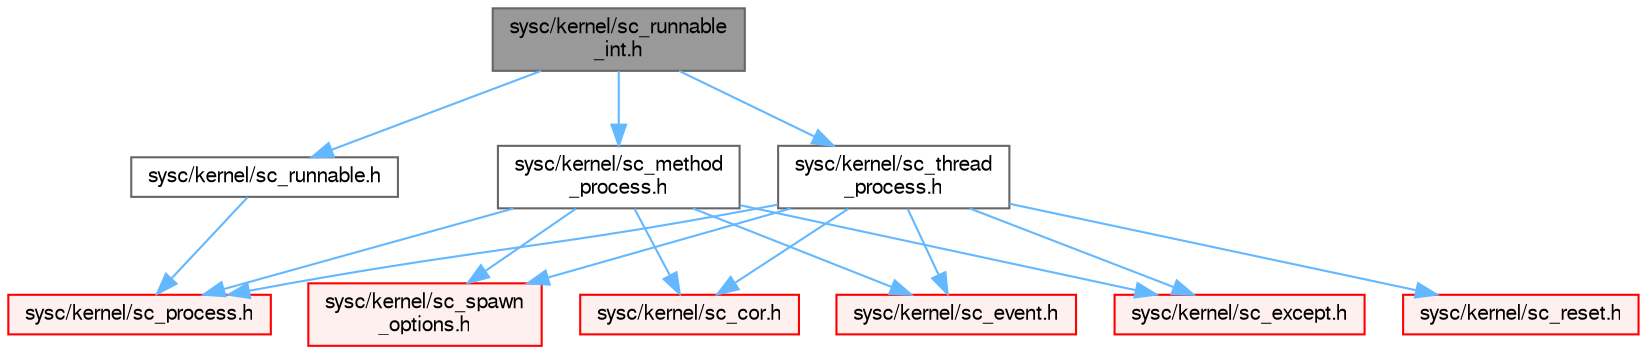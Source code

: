digraph "sysc/kernel/sc_runnable_int.h"
{
 // LATEX_PDF_SIZE
  bgcolor="transparent";
  edge [fontname=FreeSans,fontsize=10,labelfontname=FreeSans,labelfontsize=10];
  node [fontname=FreeSans,fontsize=10,shape=box,height=0.2,width=0.4];
  Node1 [id="Node000001",label="sysc/kernel/sc_runnable\l_int.h",height=0.2,width=0.4,color="gray40", fillcolor="grey60", style="filled", fontcolor="black",tooltip=" "];
  Node1 -> Node2 [id="edge1_Node000001_Node000002",color="steelblue1",style="solid",tooltip=" "];
  Node2 [id="Node000002",label="sysc/kernel/sc_runnable.h",height=0.2,width=0.4,color="grey40", fillcolor="white", style="filled",URL="$a00383.html",tooltip=" "];
  Node2 -> Node3 [id="edge2_Node000002_Node000003",color="steelblue1",style="solid",tooltip=" "];
  Node3 [id="Node000003",label="sysc/kernel/sc_process.h",height=0.2,width=0.4,color="red", fillcolor="#FFF0F0", style="filled",URL="$a00437.html",tooltip=" "];
  Node1 -> Node22 [id="edge3_Node000001_Node000022",color="steelblue1",style="solid",tooltip=" "];
  Node22 [id="Node000022",label="sysc/kernel/sc_method\l_process.h",height=0.2,width=0.4,color="grey40", fillcolor="white", style="filled",URL="$a00404.html",tooltip=" "];
  Node22 -> Node3 [id="edge4_Node000022_Node000003",color="steelblue1",style="solid",tooltip=" "];
  Node22 -> Node23 [id="edge5_Node000022_Node000023",color="steelblue1",style="solid",tooltip=" "];
  Node23 [id="Node000023",label="sysc/kernel/sc_spawn\l_options.h",height=0.2,width=0.4,color="red", fillcolor="#FFF0F0", style="filled",URL="$a00395.html",tooltip=" "];
  Node22 -> Node66 [id="edge6_Node000022_Node000066",color="steelblue1",style="solid",tooltip=" "];
  Node66 [id="Node000066",label="sysc/kernel/sc_cor.h",height=0.2,width=0.4,color="red", fillcolor="#FFF0F0", style="filled",URL="$a00368.html",tooltip=" "];
  Node22 -> Node27 [id="edge7_Node000022_Node000027",color="steelblue1",style="solid",tooltip=" "];
  Node27 [id="Node000027",label="sysc/kernel/sc_event.h",height=0.2,width=0.4,color="red", fillcolor="#FFF0F0", style="filled",URL="$a00398.html",tooltip=" "];
  Node22 -> Node67 [id="edge8_Node000022_Node000067",color="steelblue1",style="solid",tooltip=" "];
  Node67 [id="Node000067",label="sysc/kernel/sc_except.h",height=0.2,width=0.4,color="red", fillcolor="#FFF0F0", style="filled",URL="$a00410.html",tooltip=" "];
  Node1 -> Node68 [id="edge9_Node000001_Node000068",color="steelblue1",style="solid",tooltip=" "];
  Node68 [id="Node000068",label="sysc/kernel/sc_thread\l_process.h",height=0.2,width=0.4,color="grey40", fillcolor="white", style="filled",URL="$a00356.html",tooltip=" "];
  Node68 -> Node23 [id="edge10_Node000068_Node000023",color="steelblue1",style="solid",tooltip=" "];
  Node68 -> Node3 [id="edge11_Node000068_Node000003",color="steelblue1",style="solid",tooltip=" "];
  Node68 -> Node66 [id="edge12_Node000068_Node000066",color="steelblue1",style="solid",tooltip=" "];
  Node68 -> Node27 [id="edge13_Node000068_Node000027",color="steelblue1",style="solid",tooltip=" "];
  Node68 -> Node67 [id="edge14_Node000068_Node000067",color="steelblue1",style="solid",tooltip=" "];
  Node68 -> Node69 [id="edge15_Node000068_Node000069",color="steelblue1",style="solid",tooltip=" "];
  Node69 [id="Node000069",label="sysc/kernel/sc_reset.h",height=0.2,width=0.4,color="red", fillcolor="#FFF0F0", style="filled",URL="$a00359.html",tooltip=" "];
}
